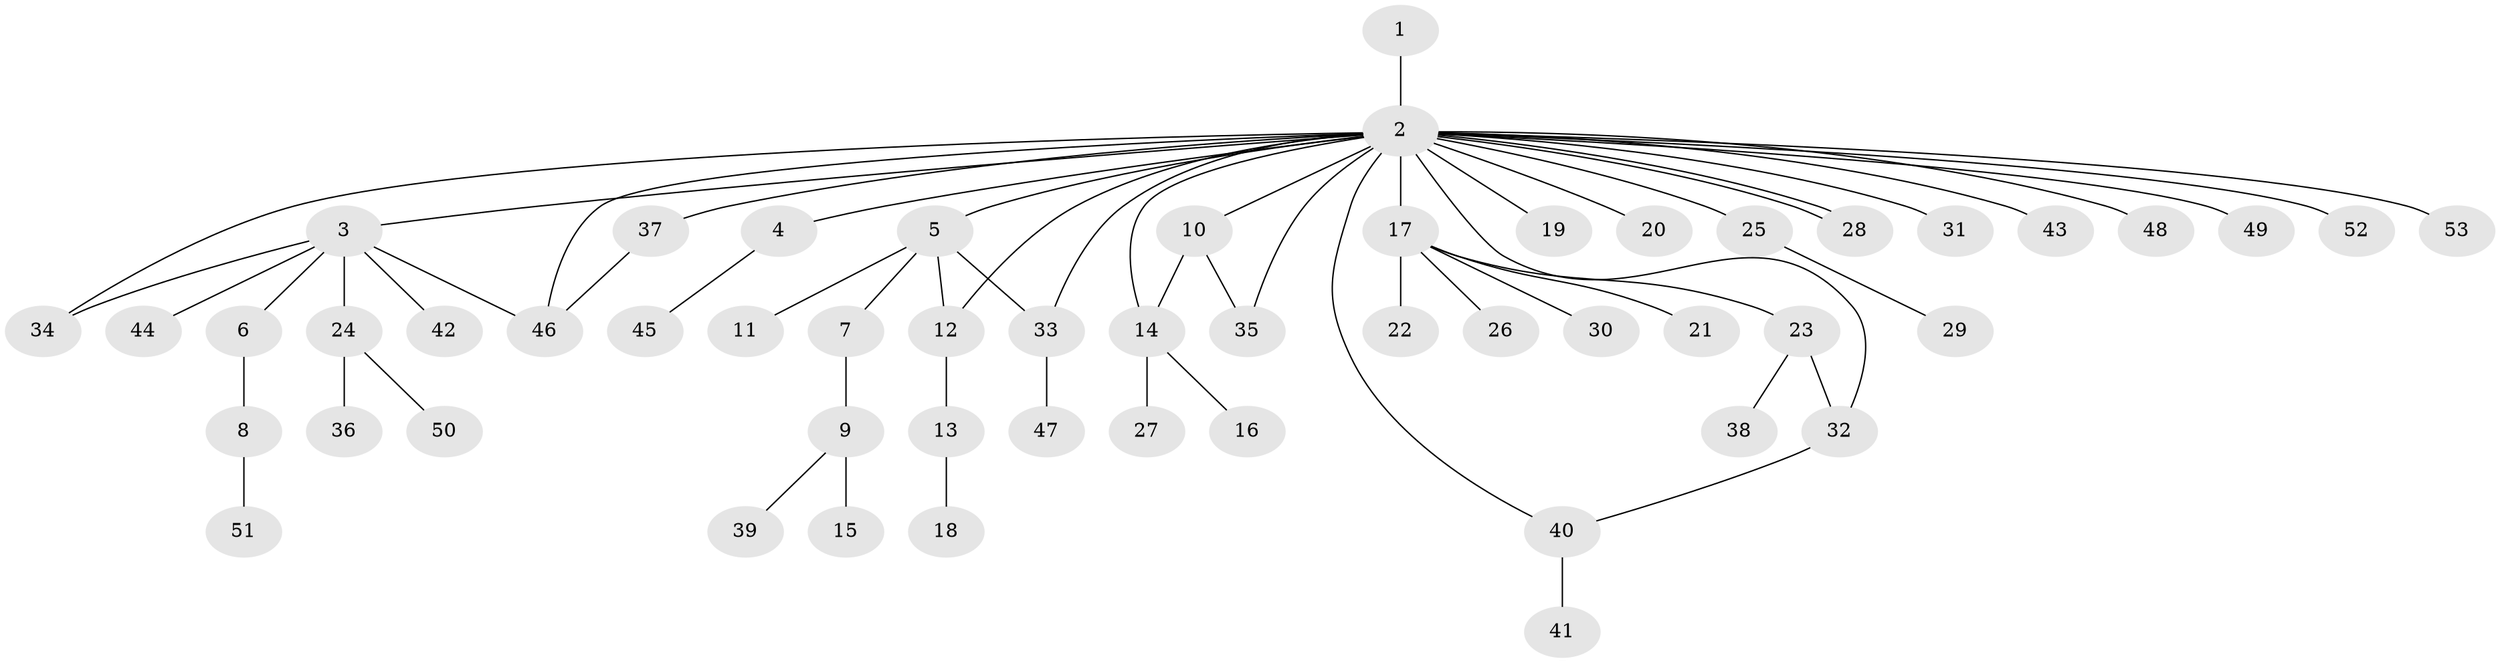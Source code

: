 // coarse degree distribution, {1: 0.5641025641025641, 24: 0.02564102564102564, 7: 0.02564102564102564, 4: 0.02564102564102564, 3: 0.10256410256410256, 2: 0.23076923076923078, 5: 0.02564102564102564}
// Generated by graph-tools (version 1.1) at 2025/41/03/06/25 10:41:49]
// undirected, 53 vertices, 62 edges
graph export_dot {
graph [start="1"]
  node [color=gray90,style=filled];
  1;
  2;
  3;
  4;
  5;
  6;
  7;
  8;
  9;
  10;
  11;
  12;
  13;
  14;
  15;
  16;
  17;
  18;
  19;
  20;
  21;
  22;
  23;
  24;
  25;
  26;
  27;
  28;
  29;
  30;
  31;
  32;
  33;
  34;
  35;
  36;
  37;
  38;
  39;
  40;
  41;
  42;
  43;
  44;
  45;
  46;
  47;
  48;
  49;
  50;
  51;
  52;
  53;
  1 -- 2;
  2 -- 3;
  2 -- 4;
  2 -- 5;
  2 -- 10;
  2 -- 12;
  2 -- 14;
  2 -- 17;
  2 -- 19;
  2 -- 20;
  2 -- 25;
  2 -- 28;
  2 -- 28;
  2 -- 31;
  2 -- 32;
  2 -- 33;
  2 -- 34;
  2 -- 35;
  2 -- 37;
  2 -- 40;
  2 -- 43;
  2 -- 46;
  2 -- 48;
  2 -- 49;
  2 -- 52;
  2 -- 53;
  3 -- 6;
  3 -- 24;
  3 -- 34;
  3 -- 42;
  3 -- 44;
  3 -- 46;
  4 -- 45;
  5 -- 7;
  5 -- 11;
  5 -- 12;
  5 -- 33;
  6 -- 8;
  7 -- 9;
  8 -- 51;
  9 -- 15;
  9 -- 39;
  10 -- 14;
  10 -- 35;
  12 -- 13;
  13 -- 18;
  14 -- 16;
  14 -- 27;
  17 -- 21;
  17 -- 22;
  17 -- 23;
  17 -- 26;
  17 -- 30;
  23 -- 32;
  23 -- 38;
  24 -- 36;
  24 -- 50;
  25 -- 29;
  32 -- 40;
  33 -- 47;
  37 -- 46;
  40 -- 41;
}

